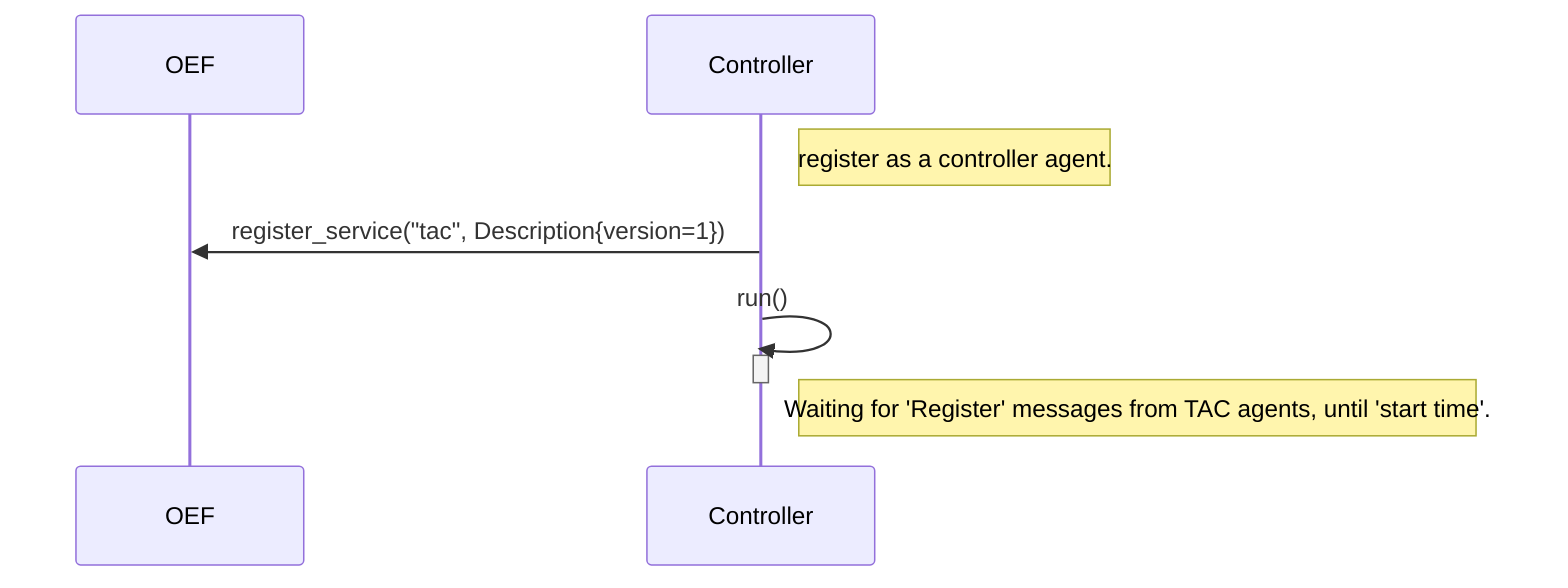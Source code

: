 sequenceDiagram
    participant OEF
    participant Controller

    Note right of Controller: register as a controller agent.

    Controller->>OEF: register_service("tac", Description{version=1})
    Controller->>Controller: run()
    activate Controller
    deactivate Controller

    Note right of Controller: Waiting for 'Register' messages from TAC agents, until 'start time'.